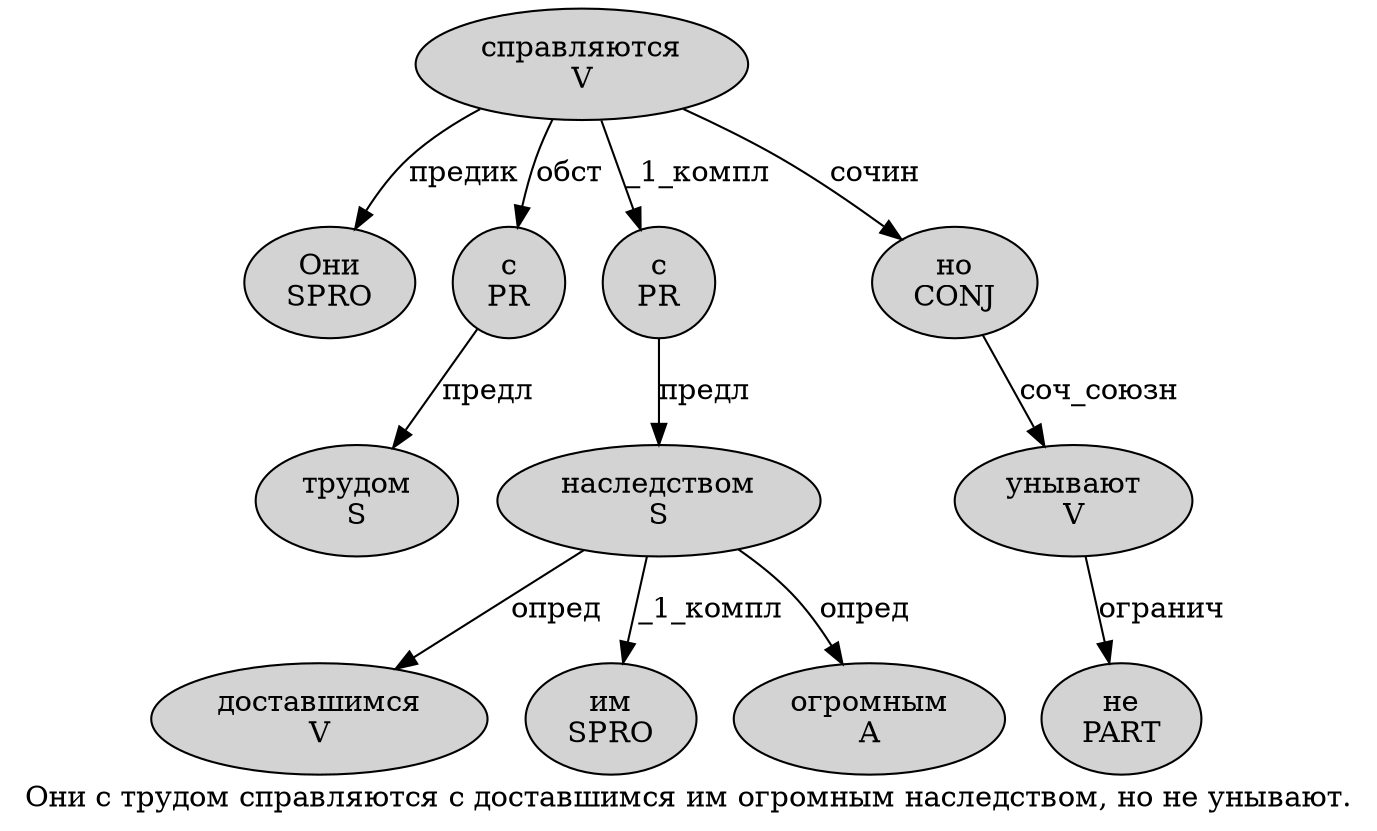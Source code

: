 digraph SENTENCE_811 {
	graph [label="Они с трудом справляются с доставшимся им огромным наследством, но не унывают."]
	node [style=filled]
		0 [label="Они
SPRO" color="" fillcolor=lightgray penwidth=1 shape=ellipse]
		1 [label="с
PR" color="" fillcolor=lightgray penwidth=1 shape=ellipse]
		2 [label="трудом
S" color="" fillcolor=lightgray penwidth=1 shape=ellipse]
		3 [label="справляются
V" color="" fillcolor=lightgray penwidth=1 shape=ellipse]
		4 [label="с
PR" color="" fillcolor=lightgray penwidth=1 shape=ellipse]
		5 [label="доставшимся
V" color="" fillcolor=lightgray penwidth=1 shape=ellipse]
		6 [label="им
SPRO" color="" fillcolor=lightgray penwidth=1 shape=ellipse]
		7 [label="огромным
A" color="" fillcolor=lightgray penwidth=1 shape=ellipse]
		8 [label="наследством
S" color="" fillcolor=lightgray penwidth=1 shape=ellipse]
		10 [label="но
CONJ" color="" fillcolor=lightgray penwidth=1 shape=ellipse]
		11 [label="не
PART" color="" fillcolor=lightgray penwidth=1 shape=ellipse]
		12 [label="унывают
V" color="" fillcolor=lightgray penwidth=1 shape=ellipse]
			3 -> 0 [label="предик"]
			3 -> 1 [label="обст"]
			3 -> 4 [label="_1_компл"]
			3 -> 10 [label="сочин"]
			12 -> 11 [label="огранич"]
			4 -> 8 [label="предл"]
			8 -> 5 [label="опред"]
			8 -> 6 [label="_1_компл"]
			8 -> 7 [label="опред"]
			1 -> 2 [label="предл"]
			10 -> 12 [label="соч_союзн"]
}